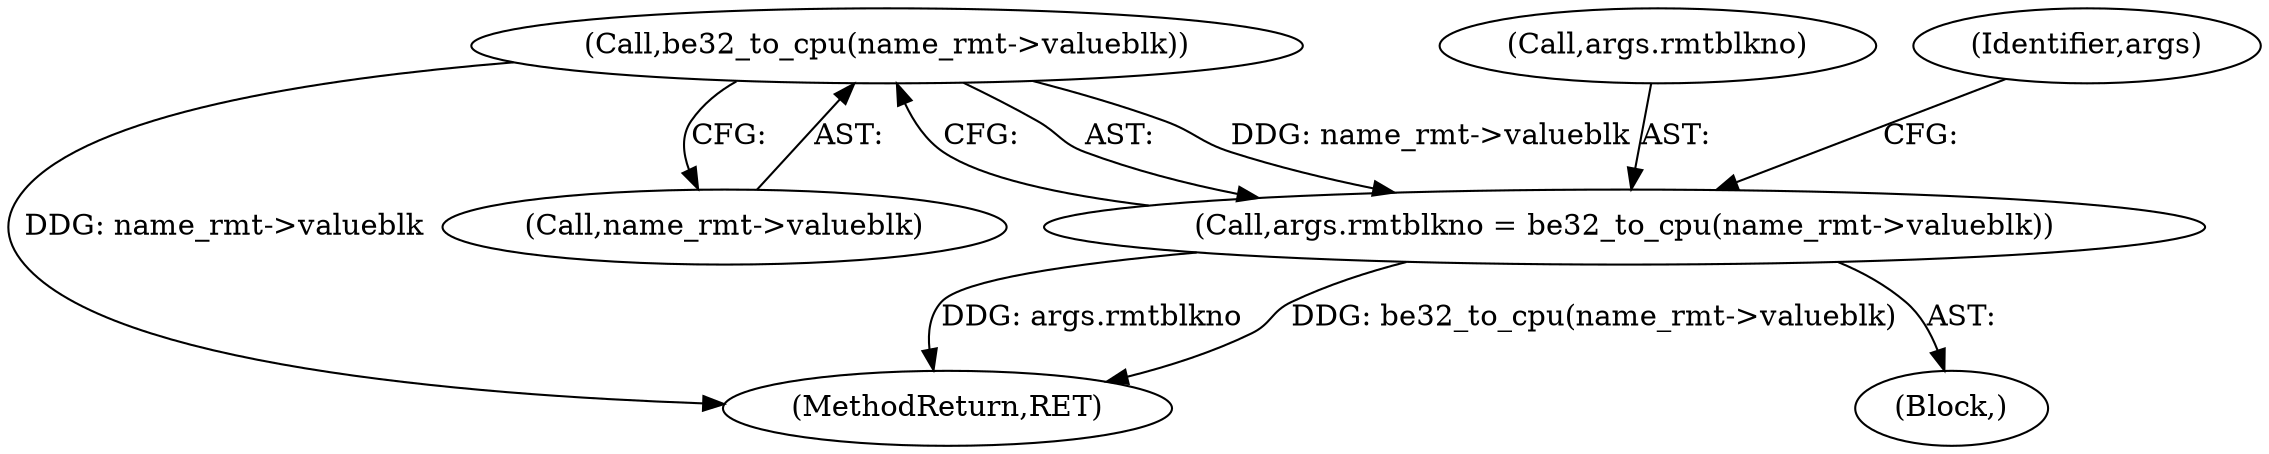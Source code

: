 digraph "0_linux_2e83b79b2d6c78bf1b4aa227938a214dcbddc83f@pointer" {
"1000413" [label="(Call,be32_to_cpu(name_rmt->valueblk))"];
"1000409" [label="(Call,args.rmtblkno = be32_to_cpu(name_rmt->valueblk))"];
"1000410" [label="(Call,args.rmtblkno)"];
"1000496" [label="(MethodReturn,RET)"];
"1000409" [label="(Call,args.rmtblkno = be32_to_cpu(name_rmt->valueblk))"];
"1000413" [label="(Call,be32_to_cpu(name_rmt->valueblk))"];
"1000357" [label="(Block,)"];
"1000419" [label="(Identifier,args)"];
"1000414" [label="(Call,name_rmt->valueblk)"];
"1000413" -> "1000409"  [label="AST: "];
"1000413" -> "1000414"  [label="CFG: "];
"1000414" -> "1000413"  [label="AST: "];
"1000409" -> "1000413"  [label="CFG: "];
"1000413" -> "1000496"  [label="DDG: name_rmt->valueblk"];
"1000413" -> "1000409"  [label="DDG: name_rmt->valueblk"];
"1000409" -> "1000357"  [label="AST: "];
"1000410" -> "1000409"  [label="AST: "];
"1000419" -> "1000409"  [label="CFG: "];
"1000409" -> "1000496"  [label="DDG: be32_to_cpu(name_rmt->valueblk)"];
"1000409" -> "1000496"  [label="DDG: args.rmtblkno"];
}
